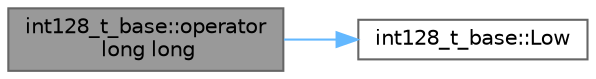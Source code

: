 digraph "int128_t_base::operator long long"
{
 // LATEX_PDF_SIZE
  bgcolor="transparent";
  edge [fontname=Helvetica,fontsize=10,labelfontname=Helvetica,labelfontsize=10];
  node [fontname=Helvetica,fontsize=10,shape=box,height=0.2,width=0.4];
  rankdir="LR";
  Node1 [id="Node000001",label="int128_t_base::operator\l long long",height=0.2,width=0.4,color="gray40", fillcolor="grey60", style="filled", fontcolor="black",tooltip=" "];
  Node1 -> Node2 [id="edge1_Node000001_Node000002",color="steelblue1",style="solid",tooltip=" "];
  Node2 [id="Node000002",label="int128_t_base::Low",height=0.2,width=0.4,color="grey40", fillcolor="white", style="filled",URL="$structint128__t__base.html#a92ecaef79e8b7ff67420ab5bdd820417",tooltip=" "];
}

